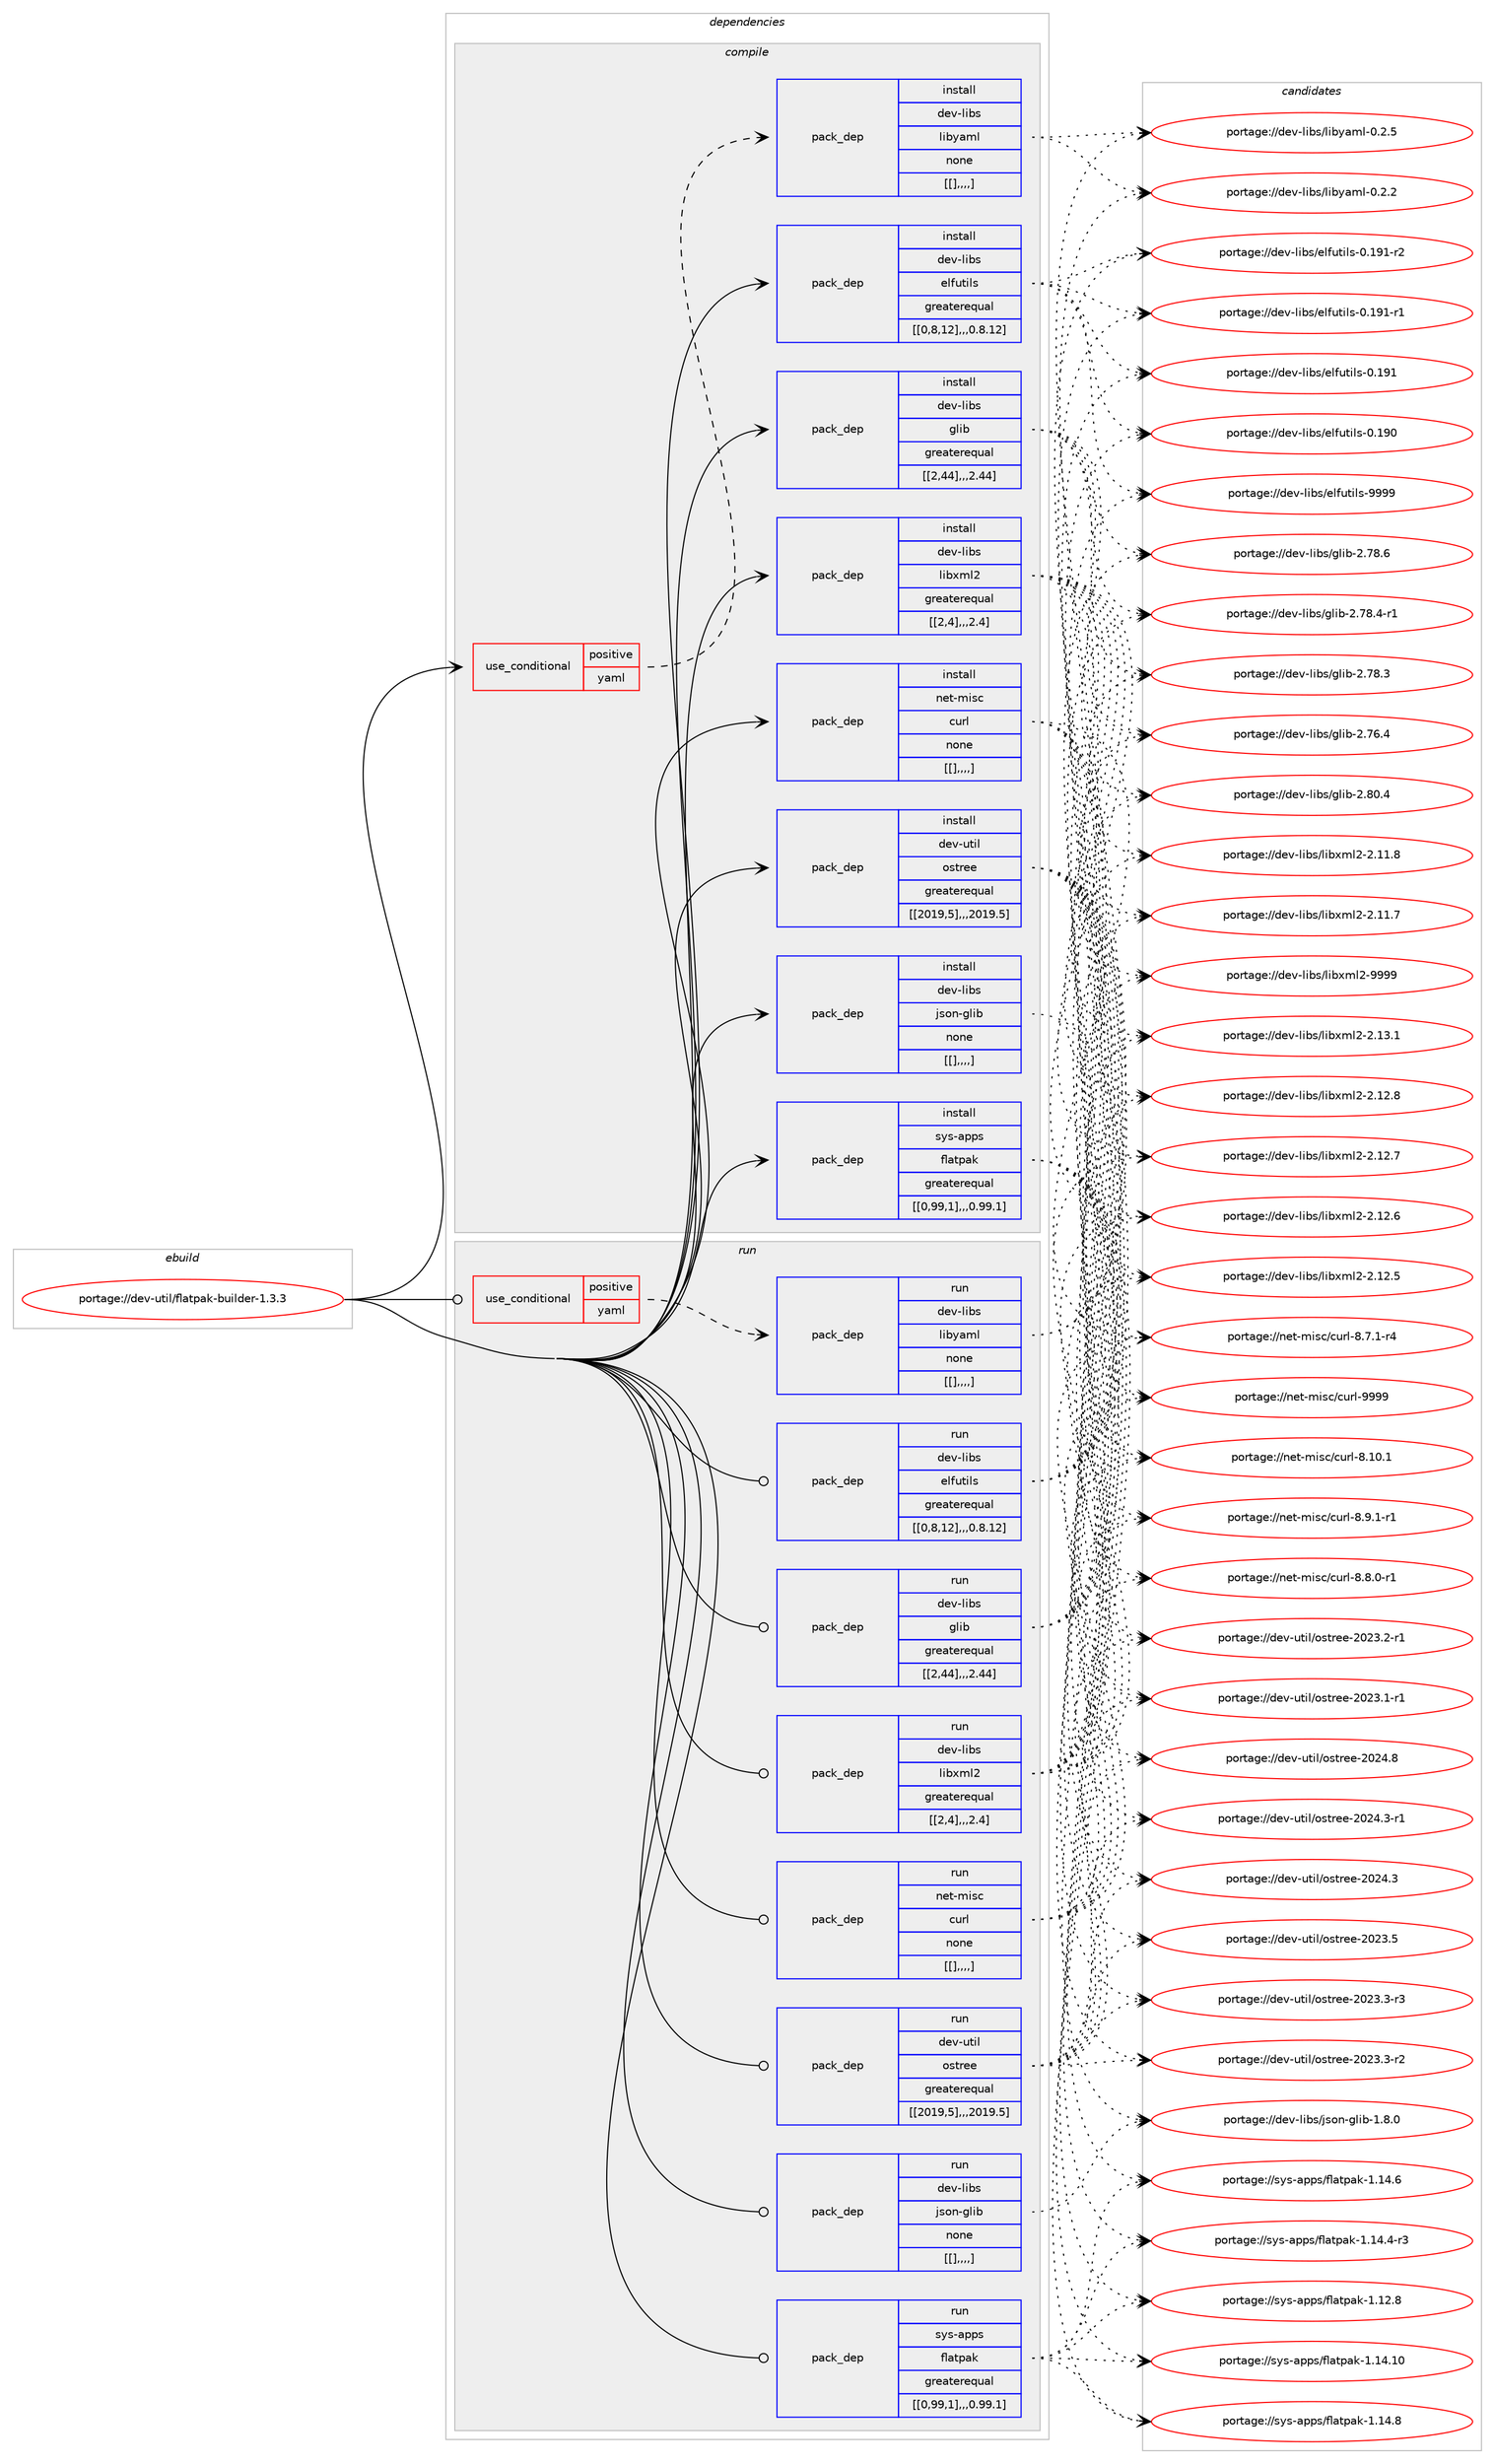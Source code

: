 digraph prolog {

# *************
# Graph options
# *************

newrank=true;
concentrate=true;
compound=true;
graph [rankdir=LR,fontname=Helvetica,fontsize=10,ranksep=1.5];#, ranksep=2.5, nodesep=0.2];
edge  [arrowhead=vee];
node  [fontname=Helvetica,fontsize=10];

# **********
# The ebuild
# **********

subgraph cluster_leftcol {
color=gray;
label=<<i>ebuild</i>>;
id [label="portage://dev-util/flatpak-builder-1.3.3", color=red, width=4, href="../dev-util/flatpak-builder-1.3.3.svg"];
}

# ****************
# The dependencies
# ****************

subgraph cluster_midcol {
color=gray;
label=<<i>dependencies</i>>;
subgraph cluster_compile {
fillcolor="#eeeeee";
style=filled;
label=<<i>compile</i>>;
subgraph cond62930 {
dependency219315 [label=<<TABLE BORDER="0" CELLBORDER="1" CELLSPACING="0" CELLPADDING="4"><TR><TD ROWSPAN="3" CELLPADDING="10">use_conditional</TD></TR><TR><TD>positive</TD></TR><TR><TD>yaml</TD></TR></TABLE>>, shape=none, color=red];
subgraph pack154980 {
dependency219316 [label=<<TABLE BORDER="0" CELLBORDER="1" CELLSPACING="0" CELLPADDING="4" WIDTH="220"><TR><TD ROWSPAN="6" CELLPADDING="30">pack_dep</TD></TR><TR><TD WIDTH="110">install</TD></TR><TR><TD>dev-libs</TD></TR><TR><TD>libyaml</TD></TR><TR><TD>none</TD></TR><TR><TD>[[],,,,]</TD></TR></TABLE>>, shape=none, color=blue];
}
dependency219315:e -> dependency219316:w [weight=20,style="dashed",arrowhead="vee"];
}
id:e -> dependency219315:w [weight=20,style="solid",arrowhead="vee"];
subgraph pack154981 {
dependency219317 [label=<<TABLE BORDER="0" CELLBORDER="1" CELLSPACING="0" CELLPADDING="4" WIDTH="220"><TR><TD ROWSPAN="6" CELLPADDING="30">pack_dep</TD></TR><TR><TD WIDTH="110">install</TD></TR><TR><TD>dev-libs</TD></TR><TR><TD>elfutils</TD></TR><TR><TD>greaterequal</TD></TR><TR><TD>[[0,8,12],,,0.8.12]</TD></TR></TABLE>>, shape=none, color=blue];
}
id:e -> dependency219317:w [weight=20,style="solid",arrowhead="vee"];
subgraph pack154982 {
dependency219318 [label=<<TABLE BORDER="0" CELLBORDER="1" CELLSPACING="0" CELLPADDING="4" WIDTH="220"><TR><TD ROWSPAN="6" CELLPADDING="30">pack_dep</TD></TR><TR><TD WIDTH="110">install</TD></TR><TR><TD>dev-libs</TD></TR><TR><TD>glib</TD></TR><TR><TD>greaterequal</TD></TR><TR><TD>[[2,44],,,2.44]</TD></TR></TABLE>>, shape=none, color=blue];
}
id:e -> dependency219318:w [weight=20,style="solid",arrowhead="vee"];
subgraph pack154983 {
dependency219319 [label=<<TABLE BORDER="0" CELLBORDER="1" CELLSPACING="0" CELLPADDING="4" WIDTH="220"><TR><TD ROWSPAN="6" CELLPADDING="30">pack_dep</TD></TR><TR><TD WIDTH="110">install</TD></TR><TR><TD>dev-libs</TD></TR><TR><TD>json-glib</TD></TR><TR><TD>none</TD></TR><TR><TD>[[],,,,]</TD></TR></TABLE>>, shape=none, color=blue];
}
id:e -> dependency219319:w [weight=20,style="solid",arrowhead="vee"];
subgraph pack154984 {
dependency219320 [label=<<TABLE BORDER="0" CELLBORDER="1" CELLSPACING="0" CELLPADDING="4" WIDTH="220"><TR><TD ROWSPAN="6" CELLPADDING="30">pack_dep</TD></TR><TR><TD WIDTH="110">install</TD></TR><TR><TD>dev-libs</TD></TR><TR><TD>libxml2</TD></TR><TR><TD>greaterequal</TD></TR><TR><TD>[[2,4],,,2.4]</TD></TR></TABLE>>, shape=none, color=blue];
}
id:e -> dependency219320:w [weight=20,style="solid",arrowhead="vee"];
subgraph pack154985 {
dependency219321 [label=<<TABLE BORDER="0" CELLBORDER="1" CELLSPACING="0" CELLPADDING="4" WIDTH="220"><TR><TD ROWSPAN="6" CELLPADDING="30">pack_dep</TD></TR><TR><TD WIDTH="110">install</TD></TR><TR><TD>dev-util</TD></TR><TR><TD>ostree</TD></TR><TR><TD>greaterequal</TD></TR><TR><TD>[[2019,5],,,2019.5]</TD></TR></TABLE>>, shape=none, color=blue];
}
id:e -> dependency219321:w [weight=20,style="solid",arrowhead="vee"];
subgraph pack154986 {
dependency219322 [label=<<TABLE BORDER="0" CELLBORDER="1" CELLSPACING="0" CELLPADDING="4" WIDTH="220"><TR><TD ROWSPAN="6" CELLPADDING="30">pack_dep</TD></TR><TR><TD WIDTH="110">install</TD></TR><TR><TD>net-misc</TD></TR><TR><TD>curl</TD></TR><TR><TD>none</TD></TR><TR><TD>[[],,,,]</TD></TR></TABLE>>, shape=none, color=blue];
}
id:e -> dependency219322:w [weight=20,style="solid",arrowhead="vee"];
subgraph pack154987 {
dependency219323 [label=<<TABLE BORDER="0" CELLBORDER="1" CELLSPACING="0" CELLPADDING="4" WIDTH="220"><TR><TD ROWSPAN="6" CELLPADDING="30">pack_dep</TD></TR><TR><TD WIDTH="110">install</TD></TR><TR><TD>sys-apps</TD></TR><TR><TD>flatpak</TD></TR><TR><TD>greaterequal</TD></TR><TR><TD>[[0,99,1],,,0.99.1]</TD></TR></TABLE>>, shape=none, color=blue];
}
id:e -> dependency219323:w [weight=20,style="solid",arrowhead="vee"];
}
subgraph cluster_compileandrun {
fillcolor="#eeeeee";
style=filled;
label=<<i>compile and run</i>>;
}
subgraph cluster_run {
fillcolor="#eeeeee";
style=filled;
label=<<i>run</i>>;
subgraph cond62931 {
dependency219324 [label=<<TABLE BORDER="0" CELLBORDER="1" CELLSPACING="0" CELLPADDING="4"><TR><TD ROWSPAN="3" CELLPADDING="10">use_conditional</TD></TR><TR><TD>positive</TD></TR><TR><TD>yaml</TD></TR></TABLE>>, shape=none, color=red];
subgraph pack154988 {
dependency219325 [label=<<TABLE BORDER="0" CELLBORDER="1" CELLSPACING="0" CELLPADDING="4" WIDTH="220"><TR><TD ROWSPAN="6" CELLPADDING="30">pack_dep</TD></TR><TR><TD WIDTH="110">run</TD></TR><TR><TD>dev-libs</TD></TR><TR><TD>libyaml</TD></TR><TR><TD>none</TD></TR><TR><TD>[[],,,,]</TD></TR></TABLE>>, shape=none, color=blue];
}
dependency219324:e -> dependency219325:w [weight=20,style="dashed",arrowhead="vee"];
}
id:e -> dependency219324:w [weight=20,style="solid",arrowhead="odot"];
subgraph pack154989 {
dependency219326 [label=<<TABLE BORDER="0" CELLBORDER="1" CELLSPACING="0" CELLPADDING="4" WIDTH="220"><TR><TD ROWSPAN="6" CELLPADDING="30">pack_dep</TD></TR><TR><TD WIDTH="110">run</TD></TR><TR><TD>dev-libs</TD></TR><TR><TD>elfutils</TD></TR><TR><TD>greaterequal</TD></TR><TR><TD>[[0,8,12],,,0.8.12]</TD></TR></TABLE>>, shape=none, color=blue];
}
id:e -> dependency219326:w [weight=20,style="solid",arrowhead="odot"];
subgraph pack154990 {
dependency219327 [label=<<TABLE BORDER="0" CELLBORDER="1" CELLSPACING="0" CELLPADDING="4" WIDTH="220"><TR><TD ROWSPAN="6" CELLPADDING="30">pack_dep</TD></TR><TR><TD WIDTH="110">run</TD></TR><TR><TD>dev-libs</TD></TR><TR><TD>glib</TD></TR><TR><TD>greaterequal</TD></TR><TR><TD>[[2,44],,,2.44]</TD></TR></TABLE>>, shape=none, color=blue];
}
id:e -> dependency219327:w [weight=20,style="solid",arrowhead="odot"];
subgraph pack154991 {
dependency219328 [label=<<TABLE BORDER="0" CELLBORDER="1" CELLSPACING="0" CELLPADDING="4" WIDTH="220"><TR><TD ROWSPAN="6" CELLPADDING="30">pack_dep</TD></TR><TR><TD WIDTH="110">run</TD></TR><TR><TD>dev-libs</TD></TR><TR><TD>json-glib</TD></TR><TR><TD>none</TD></TR><TR><TD>[[],,,,]</TD></TR></TABLE>>, shape=none, color=blue];
}
id:e -> dependency219328:w [weight=20,style="solid",arrowhead="odot"];
subgraph pack154992 {
dependency219329 [label=<<TABLE BORDER="0" CELLBORDER="1" CELLSPACING="0" CELLPADDING="4" WIDTH="220"><TR><TD ROWSPAN="6" CELLPADDING="30">pack_dep</TD></TR><TR><TD WIDTH="110">run</TD></TR><TR><TD>dev-libs</TD></TR><TR><TD>libxml2</TD></TR><TR><TD>greaterequal</TD></TR><TR><TD>[[2,4],,,2.4]</TD></TR></TABLE>>, shape=none, color=blue];
}
id:e -> dependency219329:w [weight=20,style="solid",arrowhead="odot"];
subgraph pack154993 {
dependency219330 [label=<<TABLE BORDER="0" CELLBORDER="1" CELLSPACING="0" CELLPADDING="4" WIDTH="220"><TR><TD ROWSPAN="6" CELLPADDING="30">pack_dep</TD></TR><TR><TD WIDTH="110">run</TD></TR><TR><TD>dev-util</TD></TR><TR><TD>ostree</TD></TR><TR><TD>greaterequal</TD></TR><TR><TD>[[2019,5],,,2019.5]</TD></TR></TABLE>>, shape=none, color=blue];
}
id:e -> dependency219330:w [weight=20,style="solid",arrowhead="odot"];
subgraph pack154994 {
dependency219331 [label=<<TABLE BORDER="0" CELLBORDER="1" CELLSPACING="0" CELLPADDING="4" WIDTH="220"><TR><TD ROWSPAN="6" CELLPADDING="30">pack_dep</TD></TR><TR><TD WIDTH="110">run</TD></TR><TR><TD>net-misc</TD></TR><TR><TD>curl</TD></TR><TR><TD>none</TD></TR><TR><TD>[[],,,,]</TD></TR></TABLE>>, shape=none, color=blue];
}
id:e -> dependency219331:w [weight=20,style="solid",arrowhead="odot"];
subgraph pack154995 {
dependency219332 [label=<<TABLE BORDER="0" CELLBORDER="1" CELLSPACING="0" CELLPADDING="4" WIDTH="220"><TR><TD ROWSPAN="6" CELLPADDING="30">pack_dep</TD></TR><TR><TD WIDTH="110">run</TD></TR><TR><TD>sys-apps</TD></TR><TR><TD>flatpak</TD></TR><TR><TD>greaterequal</TD></TR><TR><TD>[[0,99,1],,,0.99.1]</TD></TR></TABLE>>, shape=none, color=blue];
}
id:e -> dependency219332:w [weight=20,style="solid",arrowhead="odot"];
}
}

# **************
# The candidates
# **************

subgraph cluster_choices {
rank=same;
color=gray;
label=<<i>candidates</i>>;

subgraph choice154980 {
color=black;
nodesep=1;
choice1001011184510810598115471081059812197109108454846504653 [label="portage://dev-libs/libyaml-0.2.5", color=red, width=4,href="../dev-libs/libyaml-0.2.5.svg"];
choice1001011184510810598115471081059812197109108454846504650 [label="portage://dev-libs/libyaml-0.2.2", color=red, width=4,href="../dev-libs/libyaml-0.2.2.svg"];
dependency219316:e -> choice1001011184510810598115471081059812197109108454846504653:w [style=dotted,weight="100"];
dependency219316:e -> choice1001011184510810598115471081059812197109108454846504650:w [style=dotted,weight="100"];
}
subgraph choice154981 {
color=black;
nodesep=1;
choice1001011184510810598115471011081021171161051081154557575757 [label="portage://dev-libs/elfutils-9999", color=red, width=4,href="../dev-libs/elfutils-9999.svg"];
choice1001011184510810598115471011081021171161051081154548464957494511450 [label="portage://dev-libs/elfutils-0.191-r2", color=red, width=4,href="../dev-libs/elfutils-0.191-r2.svg"];
choice1001011184510810598115471011081021171161051081154548464957494511449 [label="portage://dev-libs/elfutils-0.191-r1", color=red, width=4,href="../dev-libs/elfutils-0.191-r1.svg"];
choice100101118451081059811547101108102117116105108115454846495749 [label="portage://dev-libs/elfutils-0.191", color=red, width=4,href="../dev-libs/elfutils-0.191.svg"];
choice100101118451081059811547101108102117116105108115454846495748 [label="portage://dev-libs/elfutils-0.190", color=red, width=4,href="../dev-libs/elfutils-0.190.svg"];
dependency219317:e -> choice1001011184510810598115471011081021171161051081154557575757:w [style=dotted,weight="100"];
dependency219317:e -> choice1001011184510810598115471011081021171161051081154548464957494511450:w [style=dotted,weight="100"];
dependency219317:e -> choice1001011184510810598115471011081021171161051081154548464957494511449:w [style=dotted,weight="100"];
dependency219317:e -> choice100101118451081059811547101108102117116105108115454846495749:w [style=dotted,weight="100"];
dependency219317:e -> choice100101118451081059811547101108102117116105108115454846495748:w [style=dotted,weight="100"];
}
subgraph choice154982 {
color=black;
nodesep=1;
choice1001011184510810598115471031081059845504656484652 [label="portage://dev-libs/glib-2.80.4", color=red, width=4,href="../dev-libs/glib-2.80.4.svg"];
choice1001011184510810598115471031081059845504655564654 [label="portage://dev-libs/glib-2.78.6", color=red, width=4,href="../dev-libs/glib-2.78.6.svg"];
choice10010111845108105981154710310810598455046555646524511449 [label="portage://dev-libs/glib-2.78.4-r1", color=red, width=4,href="../dev-libs/glib-2.78.4-r1.svg"];
choice1001011184510810598115471031081059845504655564651 [label="portage://dev-libs/glib-2.78.3", color=red, width=4,href="../dev-libs/glib-2.78.3.svg"];
choice1001011184510810598115471031081059845504655544652 [label="portage://dev-libs/glib-2.76.4", color=red, width=4,href="../dev-libs/glib-2.76.4.svg"];
dependency219318:e -> choice1001011184510810598115471031081059845504656484652:w [style=dotted,weight="100"];
dependency219318:e -> choice1001011184510810598115471031081059845504655564654:w [style=dotted,weight="100"];
dependency219318:e -> choice10010111845108105981154710310810598455046555646524511449:w [style=dotted,weight="100"];
dependency219318:e -> choice1001011184510810598115471031081059845504655564651:w [style=dotted,weight="100"];
dependency219318:e -> choice1001011184510810598115471031081059845504655544652:w [style=dotted,weight="100"];
}
subgraph choice154983 {
color=black;
nodesep=1;
choice1001011184510810598115471061151111104510310810598454946564648 [label="portage://dev-libs/json-glib-1.8.0", color=red, width=4,href="../dev-libs/json-glib-1.8.0.svg"];
dependency219319:e -> choice1001011184510810598115471061151111104510310810598454946564648:w [style=dotted,weight="100"];
}
subgraph choice154984 {
color=black;
nodesep=1;
choice10010111845108105981154710810598120109108504557575757 [label="portage://dev-libs/libxml2-9999", color=red, width=4,href="../dev-libs/libxml2-9999.svg"];
choice100101118451081059811547108105981201091085045504649514649 [label="portage://dev-libs/libxml2-2.13.1", color=red, width=4,href="../dev-libs/libxml2-2.13.1.svg"];
choice100101118451081059811547108105981201091085045504649504656 [label="portage://dev-libs/libxml2-2.12.8", color=red, width=4,href="../dev-libs/libxml2-2.12.8.svg"];
choice100101118451081059811547108105981201091085045504649504655 [label="portage://dev-libs/libxml2-2.12.7", color=red, width=4,href="../dev-libs/libxml2-2.12.7.svg"];
choice100101118451081059811547108105981201091085045504649504654 [label="portage://dev-libs/libxml2-2.12.6", color=red, width=4,href="../dev-libs/libxml2-2.12.6.svg"];
choice100101118451081059811547108105981201091085045504649504653 [label="portage://dev-libs/libxml2-2.12.5", color=red, width=4,href="../dev-libs/libxml2-2.12.5.svg"];
choice100101118451081059811547108105981201091085045504649494656 [label="portage://dev-libs/libxml2-2.11.8", color=red, width=4,href="../dev-libs/libxml2-2.11.8.svg"];
choice100101118451081059811547108105981201091085045504649494655 [label="portage://dev-libs/libxml2-2.11.7", color=red, width=4,href="../dev-libs/libxml2-2.11.7.svg"];
dependency219320:e -> choice10010111845108105981154710810598120109108504557575757:w [style=dotted,weight="100"];
dependency219320:e -> choice100101118451081059811547108105981201091085045504649514649:w [style=dotted,weight="100"];
dependency219320:e -> choice100101118451081059811547108105981201091085045504649504656:w [style=dotted,weight="100"];
dependency219320:e -> choice100101118451081059811547108105981201091085045504649504655:w [style=dotted,weight="100"];
dependency219320:e -> choice100101118451081059811547108105981201091085045504649504654:w [style=dotted,weight="100"];
dependency219320:e -> choice100101118451081059811547108105981201091085045504649504653:w [style=dotted,weight="100"];
dependency219320:e -> choice100101118451081059811547108105981201091085045504649494656:w [style=dotted,weight="100"];
dependency219320:e -> choice100101118451081059811547108105981201091085045504649494655:w [style=dotted,weight="100"];
}
subgraph choice154985 {
color=black;
nodesep=1;
choice100101118451171161051084711111511611410110145504850524656 [label="portage://dev-util/ostree-2024.8", color=red, width=4,href="../dev-util/ostree-2024.8.svg"];
choice1001011184511711610510847111115116114101101455048505246514511449 [label="portage://dev-util/ostree-2024.3-r1", color=red, width=4,href="../dev-util/ostree-2024.3-r1.svg"];
choice100101118451171161051084711111511611410110145504850524651 [label="portage://dev-util/ostree-2024.3", color=red, width=4,href="../dev-util/ostree-2024.3.svg"];
choice100101118451171161051084711111511611410110145504850514653 [label="portage://dev-util/ostree-2023.5", color=red, width=4,href="../dev-util/ostree-2023.5.svg"];
choice1001011184511711610510847111115116114101101455048505146514511451 [label="portage://dev-util/ostree-2023.3-r3", color=red, width=4,href="../dev-util/ostree-2023.3-r3.svg"];
choice1001011184511711610510847111115116114101101455048505146514511450 [label="portage://dev-util/ostree-2023.3-r2", color=red, width=4,href="../dev-util/ostree-2023.3-r2.svg"];
choice1001011184511711610510847111115116114101101455048505146504511449 [label="portage://dev-util/ostree-2023.2-r1", color=red, width=4,href="../dev-util/ostree-2023.2-r1.svg"];
choice1001011184511711610510847111115116114101101455048505146494511449 [label="portage://dev-util/ostree-2023.1-r1", color=red, width=4,href="../dev-util/ostree-2023.1-r1.svg"];
dependency219321:e -> choice100101118451171161051084711111511611410110145504850524656:w [style=dotted,weight="100"];
dependency219321:e -> choice1001011184511711610510847111115116114101101455048505246514511449:w [style=dotted,weight="100"];
dependency219321:e -> choice100101118451171161051084711111511611410110145504850524651:w [style=dotted,weight="100"];
dependency219321:e -> choice100101118451171161051084711111511611410110145504850514653:w [style=dotted,weight="100"];
dependency219321:e -> choice1001011184511711610510847111115116114101101455048505146514511451:w [style=dotted,weight="100"];
dependency219321:e -> choice1001011184511711610510847111115116114101101455048505146514511450:w [style=dotted,weight="100"];
dependency219321:e -> choice1001011184511711610510847111115116114101101455048505146504511449:w [style=dotted,weight="100"];
dependency219321:e -> choice1001011184511711610510847111115116114101101455048505146494511449:w [style=dotted,weight="100"];
}
subgraph choice154986 {
color=black;
nodesep=1;
choice110101116451091051159947991171141084557575757 [label="portage://net-misc/curl-9999", color=red, width=4,href="../net-misc/curl-9999.svg"];
choice1101011164510910511599479911711410845564649484649 [label="portage://net-misc/curl-8.10.1", color=red, width=4,href="../net-misc/curl-8.10.1.svg"];
choice110101116451091051159947991171141084556465746494511449 [label="portage://net-misc/curl-8.9.1-r1", color=red, width=4,href="../net-misc/curl-8.9.1-r1.svg"];
choice110101116451091051159947991171141084556465646484511449 [label="portage://net-misc/curl-8.8.0-r1", color=red, width=4,href="../net-misc/curl-8.8.0-r1.svg"];
choice110101116451091051159947991171141084556465546494511452 [label="portage://net-misc/curl-8.7.1-r4", color=red, width=4,href="../net-misc/curl-8.7.1-r4.svg"];
dependency219322:e -> choice110101116451091051159947991171141084557575757:w [style=dotted,weight="100"];
dependency219322:e -> choice1101011164510910511599479911711410845564649484649:w [style=dotted,weight="100"];
dependency219322:e -> choice110101116451091051159947991171141084556465746494511449:w [style=dotted,weight="100"];
dependency219322:e -> choice110101116451091051159947991171141084556465646484511449:w [style=dotted,weight="100"];
dependency219322:e -> choice110101116451091051159947991171141084556465546494511452:w [style=dotted,weight="100"];
}
subgraph choice154987 {
color=black;
nodesep=1;
choice11512111545971121121154710210897116112971074549464952464948 [label="portage://sys-apps/flatpak-1.14.10", color=red, width=4,href="../sys-apps/flatpak-1.14.10.svg"];
choice115121115459711211211547102108971161129710745494649524656 [label="portage://sys-apps/flatpak-1.14.8", color=red, width=4,href="../sys-apps/flatpak-1.14.8.svg"];
choice115121115459711211211547102108971161129710745494649524654 [label="portage://sys-apps/flatpak-1.14.6", color=red, width=4,href="../sys-apps/flatpak-1.14.6.svg"];
choice1151211154597112112115471021089711611297107454946495246524511451 [label="portage://sys-apps/flatpak-1.14.4-r3", color=red, width=4,href="../sys-apps/flatpak-1.14.4-r3.svg"];
choice115121115459711211211547102108971161129710745494649504656 [label="portage://sys-apps/flatpak-1.12.8", color=red, width=4,href="../sys-apps/flatpak-1.12.8.svg"];
dependency219323:e -> choice11512111545971121121154710210897116112971074549464952464948:w [style=dotted,weight="100"];
dependency219323:e -> choice115121115459711211211547102108971161129710745494649524656:w [style=dotted,weight="100"];
dependency219323:e -> choice115121115459711211211547102108971161129710745494649524654:w [style=dotted,weight="100"];
dependency219323:e -> choice1151211154597112112115471021089711611297107454946495246524511451:w [style=dotted,weight="100"];
dependency219323:e -> choice115121115459711211211547102108971161129710745494649504656:w [style=dotted,weight="100"];
}
subgraph choice154988 {
color=black;
nodesep=1;
choice1001011184510810598115471081059812197109108454846504653 [label="portage://dev-libs/libyaml-0.2.5", color=red, width=4,href="../dev-libs/libyaml-0.2.5.svg"];
choice1001011184510810598115471081059812197109108454846504650 [label="portage://dev-libs/libyaml-0.2.2", color=red, width=4,href="../dev-libs/libyaml-0.2.2.svg"];
dependency219325:e -> choice1001011184510810598115471081059812197109108454846504653:w [style=dotted,weight="100"];
dependency219325:e -> choice1001011184510810598115471081059812197109108454846504650:w [style=dotted,weight="100"];
}
subgraph choice154989 {
color=black;
nodesep=1;
choice1001011184510810598115471011081021171161051081154557575757 [label="portage://dev-libs/elfutils-9999", color=red, width=4,href="../dev-libs/elfutils-9999.svg"];
choice1001011184510810598115471011081021171161051081154548464957494511450 [label="portage://dev-libs/elfutils-0.191-r2", color=red, width=4,href="../dev-libs/elfutils-0.191-r2.svg"];
choice1001011184510810598115471011081021171161051081154548464957494511449 [label="portage://dev-libs/elfutils-0.191-r1", color=red, width=4,href="../dev-libs/elfutils-0.191-r1.svg"];
choice100101118451081059811547101108102117116105108115454846495749 [label="portage://dev-libs/elfutils-0.191", color=red, width=4,href="../dev-libs/elfutils-0.191.svg"];
choice100101118451081059811547101108102117116105108115454846495748 [label="portage://dev-libs/elfutils-0.190", color=red, width=4,href="../dev-libs/elfutils-0.190.svg"];
dependency219326:e -> choice1001011184510810598115471011081021171161051081154557575757:w [style=dotted,weight="100"];
dependency219326:e -> choice1001011184510810598115471011081021171161051081154548464957494511450:w [style=dotted,weight="100"];
dependency219326:e -> choice1001011184510810598115471011081021171161051081154548464957494511449:w [style=dotted,weight="100"];
dependency219326:e -> choice100101118451081059811547101108102117116105108115454846495749:w [style=dotted,weight="100"];
dependency219326:e -> choice100101118451081059811547101108102117116105108115454846495748:w [style=dotted,weight="100"];
}
subgraph choice154990 {
color=black;
nodesep=1;
choice1001011184510810598115471031081059845504656484652 [label="portage://dev-libs/glib-2.80.4", color=red, width=4,href="../dev-libs/glib-2.80.4.svg"];
choice1001011184510810598115471031081059845504655564654 [label="portage://dev-libs/glib-2.78.6", color=red, width=4,href="../dev-libs/glib-2.78.6.svg"];
choice10010111845108105981154710310810598455046555646524511449 [label="portage://dev-libs/glib-2.78.4-r1", color=red, width=4,href="../dev-libs/glib-2.78.4-r1.svg"];
choice1001011184510810598115471031081059845504655564651 [label="portage://dev-libs/glib-2.78.3", color=red, width=4,href="../dev-libs/glib-2.78.3.svg"];
choice1001011184510810598115471031081059845504655544652 [label="portage://dev-libs/glib-2.76.4", color=red, width=4,href="../dev-libs/glib-2.76.4.svg"];
dependency219327:e -> choice1001011184510810598115471031081059845504656484652:w [style=dotted,weight="100"];
dependency219327:e -> choice1001011184510810598115471031081059845504655564654:w [style=dotted,weight="100"];
dependency219327:e -> choice10010111845108105981154710310810598455046555646524511449:w [style=dotted,weight="100"];
dependency219327:e -> choice1001011184510810598115471031081059845504655564651:w [style=dotted,weight="100"];
dependency219327:e -> choice1001011184510810598115471031081059845504655544652:w [style=dotted,weight="100"];
}
subgraph choice154991 {
color=black;
nodesep=1;
choice1001011184510810598115471061151111104510310810598454946564648 [label="portage://dev-libs/json-glib-1.8.0", color=red, width=4,href="../dev-libs/json-glib-1.8.0.svg"];
dependency219328:e -> choice1001011184510810598115471061151111104510310810598454946564648:w [style=dotted,weight="100"];
}
subgraph choice154992 {
color=black;
nodesep=1;
choice10010111845108105981154710810598120109108504557575757 [label="portage://dev-libs/libxml2-9999", color=red, width=4,href="../dev-libs/libxml2-9999.svg"];
choice100101118451081059811547108105981201091085045504649514649 [label="portage://dev-libs/libxml2-2.13.1", color=red, width=4,href="../dev-libs/libxml2-2.13.1.svg"];
choice100101118451081059811547108105981201091085045504649504656 [label="portage://dev-libs/libxml2-2.12.8", color=red, width=4,href="../dev-libs/libxml2-2.12.8.svg"];
choice100101118451081059811547108105981201091085045504649504655 [label="portage://dev-libs/libxml2-2.12.7", color=red, width=4,href="../dev-libs/libxml2-2.12.7.svg"];
choice100101118451081059811547108105981201091085045504649504654 [label="portage://dev-libs/libxml2-2.12.6", color=red, width=4,href="../dev-libs/libxml2-2.12.6.svg"];
choice100101118451081059811547108105981201091085045504649504653 [label="portage://dev-libs/libxml2-2.12.5", color=red, width=4,href="../dev-libs/libxml2-2.12.5.svg"];
choice100101118451081059811547108105981201091085045504649494656 [label="portage://dev-libs/libxml2-2.11.8", color=red, width=4,href="../dev-libs/libxml2-2.11.8.svg"];
choice100101118451081059811547108105981201091085045504649494655 [label="portage://dev-libs/libxml2-2.11.7", color=red, width=4,href="../dev-libs/libxml2-2.11.7.svg"];
dependency219329:e -> choice10010111845108105981154710810598120109108504557575757:w [style=dotted,weight="100"];
dependency219329:e -> choice100101118451081059811547108105981201091085045504649514649:w [style=dotted,weight="100"];
dependency219329:e -> choice100101118451081059811547108105981201091085045504649504656:w [style=dotted,weight="100"];
dependency219329:e -> choice100101118451081059811547108105981201091085045504649504655:w [style=dotted,weight="100"];
dependency219329:e -> choice100101118451081059811547108105981201091085045504649504654:w [style=dotted,weight="100"];
dependency219329:e -> choice100101118451081059811547108105981201091085045504649504653:w [style=dotted,weight="100"];
dependency219329:e -> choice100101118451081059811547108105981201091085045504649494656:w [style=dotted,weight="100"];
dependency219329:e -> choice100101118451081059811547108105981201091085045504649494655:w [style=dotted,weight="100"];
}
subgraph choice154993 {
color=black;
nodesep=1;
choice100101118451171161051084711111511611410110145504850524656 [label="portage://dev-util/ostree-2024.8", color=red, width=4,href="../dev-util/ostree-2024.8.svg"];
choice1001011184511711610510847111115116114101101455048505246514511449 [label="portage://dev-util/ostree-2024.3-r1", color=red, width=4,href="../dev-util/ostree-2024.3-r1.svg"];
choice100101118451171161051084711111511611410110145504850524651 [label="portage://dev-util/ostree-2024.3", color=red, width=4,href="../dev-util/ostree-2024.3.svg"];
choice100101118451171161051084711111511611410110145504850514653 [label="portage://dev-util/ostree-2023.5", color=red, width=4,href="../dev-util/ostree-2023.5.svg"];
choice1001011184511711610510847111115116114101101455048505146514511451 [label="portage://dev-util/ostree-2023.3-r3", color=red, width=4,href="../dev-util/ostree-2023.3-r3.svg"];
choice1001011184511711610510847111115116114101101455048505146514511450 [label="portage://dev-util/ostree-2023.3-r2", color=red, width=4,href="../dev-util/ostree-2023.3-r2.svg"];
choice1001011184511711610510847111115116114101101455048505146504511449 [label="portage://dev-util/ostree-2023.2-r1", color=red, width=4,href="../dev-util/ostree-2023.2-r1.svg"];
choice1001011184511711610510847111115116114101101455048505146494511449 [label="portage://dev-util/ostree-2023.1-r1", color=red, width=4,href="../dev-util/ostree-2023.1-r1.svg"];
dependency219330:e -> choice100101118451171161051084711111511611410110145504850524656:w [style=dotted,weight="100"];
dependency219330:e -> choice1001011184511711610510847111115116114101101455048505246514511449:w [style=dotted,weight="100"];
dependency219330:e -> choice100101118451171161051084711111511611410110145504850524651:w [style=dotted,weight="100"];
dependency219330:e -> choice100101118451171161051084711111511611410110145504850514653:w [style=dotted,weight="100"];
dependency219330:e -> choice1001011184511711610510847111115116114101101455048505146514511451:w [style=dotted,weight="100"];
dependency219330:e -> choice1001011184511711610510847111115116114101101455048505146514511450:w [style=dotted,weight="100"];
dependency219330:e -> choice1001011184511711610510847111115116114101101455048505146504511449:w [style=dotted,weight="100"];
dependency219330:e -> choice1001011184511711610510847111115116114101101455048505146494511449:w [style=dotted,weight="100"];
}
subgraph choice154994 {
color=black;
nodesep=1;
choice110101116451091051159947991171141084557575757 [label="portage://net-misc/curl-9999", color=red, width=4,href="../net-misc/curl-9999.svg"];
choice1101011164510910511599479911711410845564649484649 [label="portage://net-misc/curl-8.10.1", color=red, width=4,href="../net-misc/curl-8.10.1.svg"];
choice110101116451091051159947991171141084556465746494511449 [label="portage://net-misc/curl-8.9.1-r1", color=red, width=4,href="../net-misc/curl-8.9.1-r1.svg"];
choice110101116451091051159947991171141084556465646484511449 [label="portage://net-misc/curl-8.8.0-r1", color=red, width=4,href="../net-misc/curl-8.8.0-r1.svg"];
choice110101116451091051159947991171141084556465546494511452 [label="portage://net-misc/curl-8.7.1-r4", color=red, width=4,href="../net-misc/curl-8.7.1-r4.svg"];
dependency219331:e -> choice110101116451091051159947991171141084557575757:w [style=dotted,weight="100"];
dependency219331:e -> choice1101011164510910511599479911711410845564649484649:w [style=dotted,weight="100"];
dependency219331:e -> choice110101116451091051159947991171141084556465746494511449:w [style=dotted,weight="100"];
dependency219331:e -> choice110101116451091051159947991171141084556465646484511449:w [style=dotted,weight="100"];
dependency219331:e -> choice110101116451091051159947991171141084556465546494511452:w [style=dotted,weight="100"];
}
subgraph choice154995 {
color=black;
nodesep=1;
choice11512111545971121121154710210897116112971074549464952464948 [label="portage://sys-apps/flatpak-1.14.10", color=red, width=4,href="../sys-apps/flatpak-1.14.10.svg"];
choice115121115459711211211547102108971161129710745494649524656 [label="portage://sys-apps/flatpak-1.14.8", color=red, width=4,href="../sys-apps/flatpak-1.14.8.svg"];
choice115121115459711211211547102108971161129710745494649524654 [label="portage://sys-apps/flatpak-1.14.6", color=red, width=4,href="../sys-apps/flatpak-1.14.6.svg"];
choice1151211154597112112115471021089711611297107454946495246524511451 [label="portage://sys-apps/flatpak-1.14.4-r3", color=red, width=4,href="../sys-apps/flatpak-1.14.4-r3.svg"];
choice115121115459711211211547102108971161129710745494649504656 [label="portage://sys-apps/flatpak-1.12.8", color=red, width=4,href="../sys-apps/flatpak-1.12.8.svg"];
dependency219332:e -> choice11512111545971121121154710210897116112971074549464952464948:w [style=dotted,weight="100"];
dependency219332:e -> choice115121115459711211211547102108971161129710745494649524656:w [style=dotted,weight="100"];
dependency219332:e -> choice115121115459711211211547102108971161129710745494649524654:w [style=dotted,weight="100"];
dependency219332:e -> choice1151211154597112112115471021089711611297107454946495246524511451:w [style=dotted,weight="100"];
dependency219332:e -> choice115121115459711211211547102108971161129710745494649504656:w [style=dotted,weight="100"];
}
}

}
